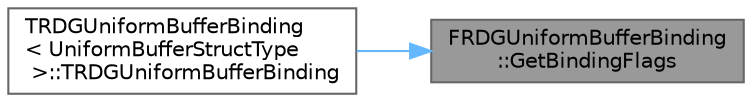 digraph "FRDGUniformBufferBinding::GetBindingFlags"
{
 // INTERACTIVE_SVG=YES
 // LATEX_PDF_SIZE
  bgcolor="transparent";
  edge [fontname=Helvetica,fontsize=10,labelfontname=Helvetica,labelfontsize=10];
  node [fontname=Helvetica,fontsize=10,shape=box,height=0.2,width=0.4];
  rankdir="RL";
  Node1 [id="Node000001",label="FRDGUniformBufferBinding\l::GetBindingFlags",height=0.2,width=0.4,color="gray40", fillcolor="grey60", style="filled", fontcolor="black",tooltip=" "];
  Node1 -> Node2 [id="edge1_Node000001_Node000002",dir="back",color="steelblue1",style="solid",tooltip=" "];
  Node2 [id="Node000002",label="TRDGUniformBufferBinding\l\< UniformBufferStructType\l \>::TRDGUniformBufferBinding",height=0.2,width=0.4,color="grey40", fillcolor="white", style="filled",URL="$d6/deb/classTRDGUniformBufferBinding.html#a0b32d53926a6f1552fb4316ec99a8c66",tooltip=" "];
}
